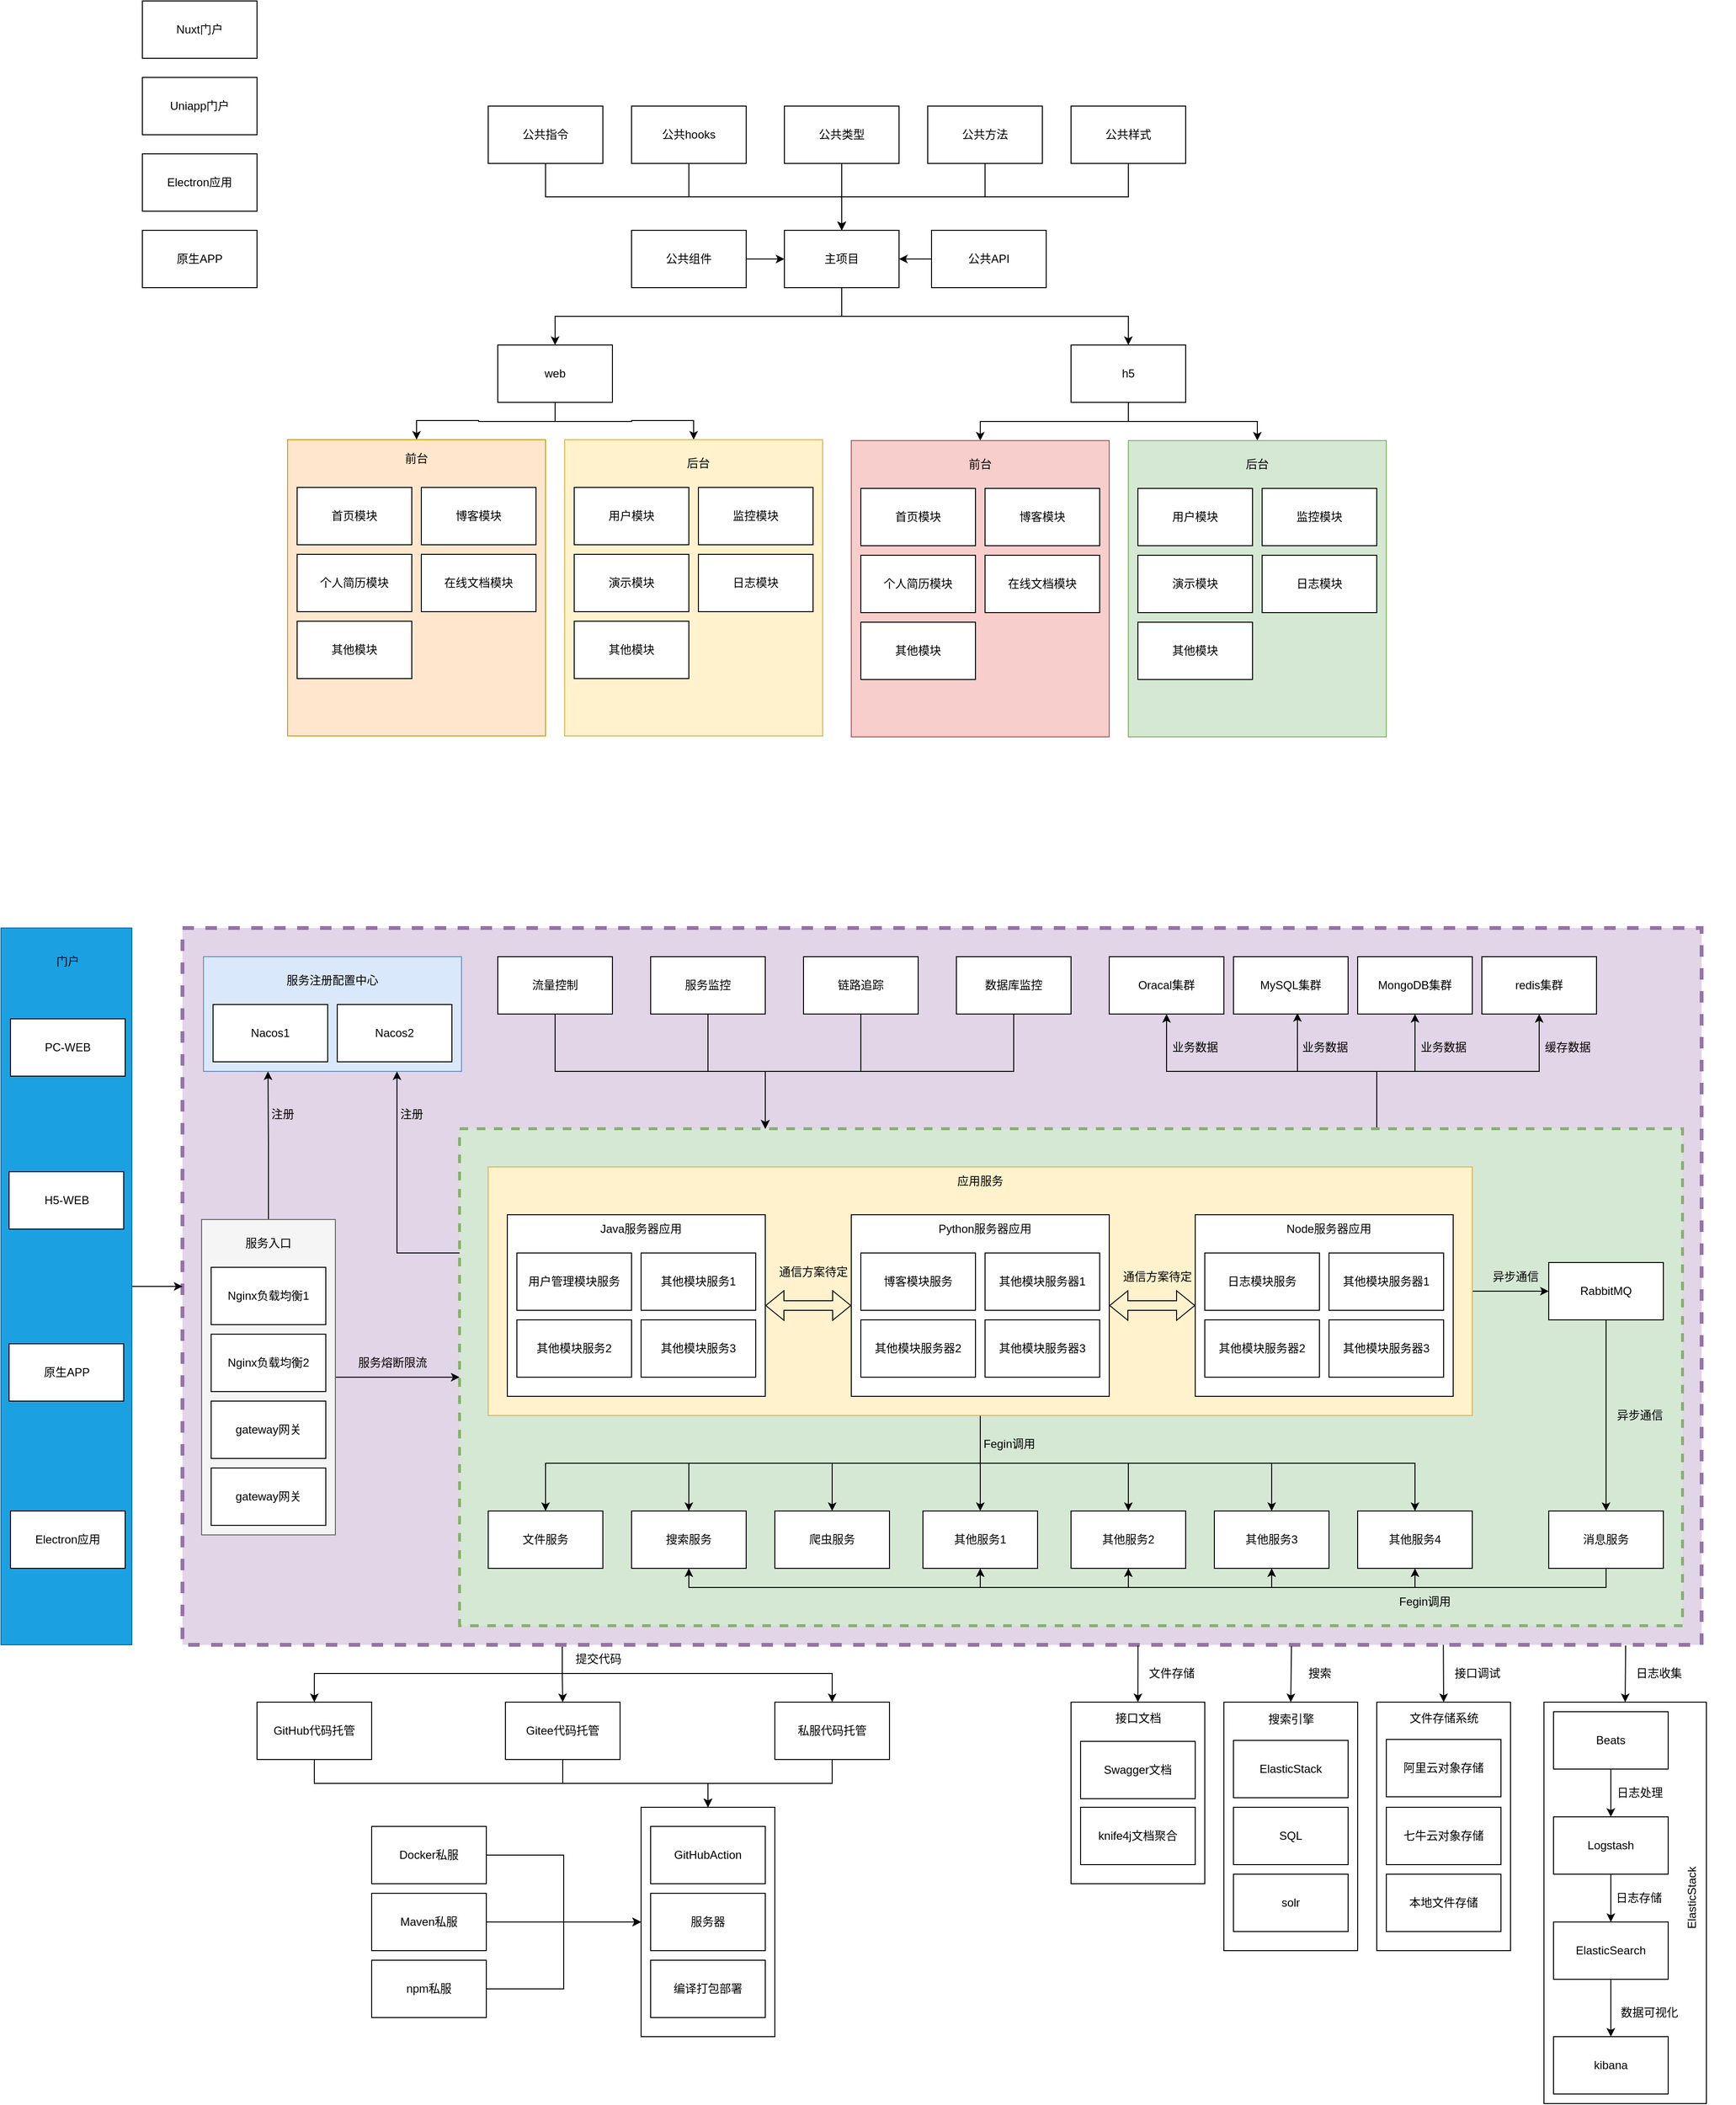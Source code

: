 <mxfile version="20.5.3" type="github">
  <diagram id="kWM6Devj3ZmCq5ZHhV0W" name="第 1 页">
    <mxGraphModel dx="1673" dy="896" grid="1" gridSize="10" guides="1" tooltips="1" connect="1" arrows="1" fold="1" page="1" pageScale="1" pageWidth="1169" pageHeight="827" math="0" shadow="0">
      <root>
        <mxCell id="0" />
        <mxCell id="1" parent="0" />
        <mxCell id="HBnFO21-F81Gqix5t91M-265" style="edgeStyle=orthogonalEdgeStyle;rounded=0;orthogonalLoop=1;jettySize=auto;html=1;exitX=0.25;exitY=1;exitDx=0;exitDy=0;entryX=0.5;entryY=0;entryDx=0;entryDy=0;" edge="1" parent="1" source="HBnFO21-F81Gqix5t91M-166" target="HBnFO21-F81Gqix5t91M-261">
          <mxGeometry relative="1" as="geometry" />
        </mxCell>
        <mxCell id="HBnFO21-F81Gqix5t91M-266" style="edgeStyle=orthogonalEdgeStyle;rounded=0;orthogonalLoop=1;jettySize=auto;html=1;exitX=0.25;exitY=1;exitDx=0;exitDy=0;entryX=0.5;entryY=0;entryDx=0;entryDy=0;" edge="1" parent="1" source="HBnFO21-F81Gqix5t91M-166" target="HBnFO21-F81Gqix5t91M-262">
          <mxGeometry relative="1" as="geometry" />
        </mxCell>
        <mxCell id="HBnFO21-F81Gqix5t91M-267" style="edgeStyle=orthogonalEdgeStyle;rounded=0;orthogonalLoop=1;jettySize=auto;html=1;exitX=0.25;exitY=1;exitDx=0;exitDy=0;" edge="1" parent="1" source="HBnFO21-F81Gqix5t91M-166" target="HBnFO21-F81Gqix5t91M-263">
          <mxGeometry relative="1" as="geometry" />
        </mxCell>
        <mxCell id="HBnFO21-F81Gqix5t91M-166" value="" style="rounded=0;whiteSpace=wrap;html=1;strokeWidth=4;fillColor=#e1d5e7;dashed=1;strokeColor=#9673a6;" vertex="1" parent="1">
          <mxGeometry x="440" y="1010" width="1590" height="750" as="geometry" />
        </mxCell>
        <mxCell id="HBnFO21-F81Gqix5t91M-153" style="edgeStyle=orthogonalEdgeStyle;rounded=0;orthogonalLoop=1;jettySize=auto;html=1;exitX=0;exitY=0.25;exitDx=0;exitDy=0;entryX=0.75;entryY=1;entryDx=0;entryDy=0;" edge="1" parent="1" source="HBnFO21-F81Gqix5t91M-130" target="HBnFO21-F81Gqix5t91M-139">
          <mxGeometry relative="1" as="geometry" />
        </mxCell>
        <mxCell id="HBnFO21-F81Gqix5t91M-189" style="edgeStyle=orthogonalEdgeStyle;rounded=0;orthogonalLoop=1;jettySize=auto;html=1;exitX=0.75;exitY=0;exitDx=0;exitDy=0;entryX=0.5;entryY=1;entryDx=0;entryDy=0;" edge="1" parent="1" source="HBnFO21-F81Gqix5t91M-130" target="HBnFO21-F81Gqix5t91M-178">
          <mxGeometry relative="1" as="geometry" />
        </mxCell>
        <mxCell id="HBnFO21-F81Gqix5t91M-190" style="edgeStyle=orthogonalEdgeStyle;rounded=0;orthogonalLoop=1;jettySize=auto;html=1;exitX=0.75;exitY=0;exitDx=0;exitDy=0;entryX=0.558;entryY=0.983;entryDx=0;entryDy=0;entryPerimeter=0;" edge="1" parent="1" source="HBnFO21-F81Gqix5t91M-130" target="HBnFO21-F81Gqix5t91M-177">
          <mxGeometry relative="1" as="geometry" />
        </mxCell>
        <mxCell id="HBnFO21-F81Gqix5t91M-191" style="edgeStyle=orthogonalEdgeStyle;rounded=0;orthogonalLoop=1;jettySize=auto;html=1;exitX=0.75;exitY=0;exitDx=0;exitDy=0;entryX=0.5;entryY=1;entryDx=0;entryDy=0;" edge="1" parent="1" source="HBnFO21-F81Gqix5t91M-130" target="HBnFO21-F81Gqix5t91M-179">
          <mxGeometry relative="1" as="geometry" />
        </mxCell>
        <mxCell id="HBnFO21-F81Gqix5t91M-192" style="edgeStyle=orthogonalEdgeStyle;rounded=0;orthogonalLoop=1;jettySize=auto;html=1;exitX=0.75;exitY=0;exitDx=0;exitDy=0;entryX=0.5;entryY=1;entryDx=0;entryDy=0;" edge="1" parent="1" source="HBnFO21-F81Gqix5t91M-130" target="HBnFO21-F81Gqix5t91M-180">
          <mxGeometry relative="1" as="geometry" />
        </mxCell>
        <mxCell id="HBnFO21-F81Gqix5t91M-130" value="" style="rounded=0;whiteSpace=wrap;html=1;fillColor=#d5e8d4;dashed=1;strokeWidth=3;strokeColor=#82b366;" vertex="1" parent="1">
          <mxGeometry x="730" y="1220" width="1280" height="520" as="geometry" />
        </mxCell>
        <mxCell id="HBnFO21-F81Gqix5t91M-46" style="edgeStyle=orthogonalEdgeStyle;rounded=0;orthogonalLoop=1;jettySize=auto;html=1;exitX=0.5;exitY=1;exitDx=0;exitDy=0;" edge="1" parent="1" source="HBnFO21-F81Gqix5t91M-1" target="HBnFO21-F81Gqix5t91M-7">
          <mxGeometry relative="1" as="geometry" />
        </mxCell>
        <mxCell id="HBnFO21-F81Gqix5t91M-47" style="edgeStyle=orthogonalEdgeStyle;rounded=0;orthogonalLoop=1;jettySize=auto;html=1;exitX=0.5;exitY=1;exitDx=0;exitDy=0;" edge="1" parent="1" source="HBnFO21-F81Gqix5t91M-1" target="HBnFO21-F81Gqix5t91M-8">
          <mxGeometry relative="1" as="geometry" />
        </mxCell>
        <mxCell id="HBnFO21-F81Gqix5t91M-1" value="主项目" style="rounded=0;whiteSpace=wrap;html=1;" vertex="1" parent="1">
          <mxGeometry x="1070" y="280" width="120" height="60" as="geometry" />
        </mxCell>
        <mxCell id="HBnFO21-F81Gqix5t91M-44" style="edgeStyle=orthogonalEdgeStyle;rounded=0;orthogonalLoop=1;jettySize=auto;html=1;exitX=0.5;exitY=1;exitDx=0;exitDy=0;entryX=0.5;entryY=0;entryDx=0;entryDy=0;" edge="1" parent="1" source="HBnFO21-F81Gqix5t91M-2" target="HBnFO21-F81Gqix5t91M-1">
          <mxGeometry relative="1" as="geometry" />
        </mxCell>
        <mxCell id="HBnFO21-F81Gqix5t91M-2" value="公共样式" style="rounded=0;whiteSpace=wrap;html=1;" vertex="1" parent="1">
          <mxGeometry x="1370" y="150" width="120" height="60" as="geometry" />
        </mxCell>
        <mxCell id="HBnFO21-F81Gqix5t91M-43" style="edgeStyle=orthogonalEdgeStyle;rounded=0;orthogonalLoop=1;jettySize=auto;html=1;exitX=0.5;exitY=1;exitDx=0;exitDy=0;" edge="1" parent="1" source="HBnFO21-F81Gqix5t91M-3" target="HBnFO21-F81Gqix5t91M-1">
          <mxGeometry relative="1" as="geometry" />
        </mxCell>
        <mxCell id="HBnFO21-F81Gqix5t91M-3" value="公共方法" style="rounded=0;whiteSpace=wrap;html=1;" vertex="1" parent="1">
          <mxGeometry x="1220" y="150" width="120" height="60" as="geometry" />
        </mxCell>
        <mxCell id="HBnFO21-F81Gqix5t91M-42" style="edgeStyle=orthogonalEdgeStyle;rounded=0;orthogonalLoop=1;jettySize=auto;html=1;exitX=0.5;exitY=1;exitDx=0;exitDy=0;" edge="1" parent="1" source="HBnFO21-F81Gqix5t91M-4" target="HBnFO21-F81Gqix5t91M-1">
          <mxGeometry relative="1" as="geometry" />
        </mxCell>
        <mxCell id="HBnFO21-F81Gqix5t91M-4" value="公共hooks" style="rounded=0;whiteSpace=wrap;html=1;" vertex="1" parent="1">
          <mxGeometry x="910" y="150" width="120" height="60" as="geometry" />
        </mxCell>
        <mxCell id="HBnFO21-F81Gqix5t91M-41" style="edgeStyle=orthogonalEdgeStyle;rounded=0;orthogonalLoop=1;jettySize=auto;html=1;exitX=0.5;exitY=1;exitDx=0;exitDy=0;" edge="1" parent="1" source="HBnFO21-F81Gqix5t91M-5" target="HBnFO21-F81Gqix5t91M-1">
          <mxGeometry relative="1" as="geometry" />
        </mxCell>
        <mxCell id="HBnFO21-F81Gqix5t91M-5" value="公共指令" style="rounded=0;whiteSpace=wrap;html=1;" vertex="1" parent="1">
          <mxGeometry x="760" y="150" width="120" height="60" as="geometry" />
        </mxCell>
        <mxCell id="HBnFO21-F81Gqix5t91M-45" style="edgeStyle=orthogonalEdgeStyle;rounded=0;orthogonalLoop=1;jettySize=auto;html=1;exitX=1;exitY=0.5;exitDx=0;exitDy=0;entryX=0;entryY=0.5;entryDx=0;entryDy=0;" edge="1" parent="1" source="HBnFO21-F81Gqix5t91M-6" target="HBnFO21-F81Gqix5t91M-1">
          <mxGeometry relative="1" as="geometry" />
        </mxCell>
        <mxCell id="HBnFO21-F81Gqix5t91M-6" value="公共组件" style="rounded=0;whiteSpace=wrap;html=1;" vertex="1" parent="1">
          <mxGeometry x="910" y="280" width="120" height="60" as="geometry" />
        </mxCell>
        <mxCell id="HBnFO21-F81Gqix5t91M-50" style="edgeStyle=orthogonalEdgeStyle;rounded=0;orthogonalLoop=1;jettySize=auto;html=1;exitX=0.5;exitY=1;exitDx=0;exitDy=0;entryX=0.5;entryY=0;entryDx=0;entryDy=0;" edge="1" parent="1" source="HBnFO21-F81Gqix5t91M-7" target="HBnFO21-F81Gqix5t91M-17">
          <mxGeometry relative="1" as="geometry" />
        </mxCell>
        <mxCell id="HBnFO21-F81Gqix5t91M-51" style="edgeStyle=orthogonalEdgeStyle;rounded=0;orthogonalLoop=1;jettySize=auto;html=1;exitX=0.5;exitY=1;exitDx=0;exitDy=0;entryX=0.5;entryY=0;entryDx=0;entryDy=0;" edge="1" parent="1" source="HBnFO21-F81Gqix5t91M-7" target="HBnFO21-F81Gqix5t91M-18">
          <mxGeometry relative="1" as="geometry" />
        </mxCell>
        <mxCell id="HBnFO21-F81Gqix5t91M-7" value="web" style="rounded=0;whiteSpace=wrap;html=1;" vertex="1" parent="1">
          <mxGeometry x="770" y="400" width="120" height="60" as="geometry" />
        </mxCell>
        <mxCell id="HBnFO21-F81Gqix5t91M-52" style="edgeStyle=orthogonalEdgeStyle;rounded=0;orthogonalLoop=1;jettySize=auto;html=1;exitX=0.5;exitY=1;exitDx=0;exitDy=0;entryX=0.5;entryY=0;entryDx=0;entryDy=0;" edge="1" parent="1" source="HBnFO21-F81Gqix5t91M-8" target="HBnFO21-F81Gqix5t91M-24">
          <mxGeometry relative="1" as="geometry" />
        </mxCell>
        <mxCell id="HBnFO21-F81Gqix5t91M-300" style="edgeStyle=orthogonalEdgeStyle;rounded=0;orthogonalLoop=1;jettySize=auto;html=1;exitX=0.5;exitY=1;exitDx=0;exitDy=0;entryX=0.5;entryY=0;entryDx=0;entryDy=0;" edge="1" parent="1" source="HBnFO21-F81Gqix5t91M-8" target="HBnFO21-F81Gqix5t91M-298">
          <mxGeometry relative="1" as="geometry" />
        </mxCell>
        <mxCell id="HBnFO21-F81Gqix5t91M-8" value="h5" style="rounded=0;whiteSpace=wrap;html=1;" vertex="1" parent="1">
          <mxGeometry x="1370" y="400" width="120" height="60" as="geometry" />
        </mxCell>
        <mxCell id="HBnFO21-F81Gqix5t91M-49" style="edgeStyle=orthogonalEdgeStyle;rounded=0;orthogonalLoop=1;jettySize=auto;html=1;exitX=0;exitY=0.5;exitDx=0;exitDy=0;entryX=1;entryY=0.5;entryDx=0;entryDy=0;" edge="1" parent="1" source="HBnFO21-F81Gqix5t91M-48" target="HBnFO21-F81Gqix5t91M-1">
          <mxGeometry relative="1" as="geometry" />
        </mxCell>
        <mxCell id="HBnFO21-F81Gqix5t91M-48" value="公共API" style="rounded=0;whiteSpace=wrap;html=1;" vertex="1" parent="1">
          <mxGeometry x="1224" y="280" width="120" height="60" as="geometry" />
        </mxCell>
        <mxCell id="HBnFO21-F81Gqix5t91M-54" value="Nuxt门户" style="rounded=0;whiteSpace=wrap;html=1;" vertex="1" parent="1">
          <mxGeometry x="398" y="40" width="120" height="60" as="geometry" />
        </mxCell>
        <mxCell id="HBnFO21-F81Gqix5t91M-55" value="Uniapp门户" style="rounded=0;whiteSpace=wrap;html=1;" vertex="1" parent="1">
          <mxGeometry x="398" y="120" width="120" height="60" as="geometry" />
        </mxCell>
        <mxCell id="HBnFO21-F81Gqix5t91M-56" value="原生APP" style="rounded=0;whiteSpace=wrap;html=1;" vertex="1" parent="1">
          <mxGeometry x="398" y="280" width="120" height="60" as="geometry" />
        </mxCell>
        <mxCell id="HBnFO21-F81Gqix5t91M-57" value="Electron应用" style="rounded=0;whiteSpace=wrap;html=1;" vertex="1" parent="1">
          <mxGeometry x="398" y="200" width="120" height="60" as="geometry" />
        </mxCell>
        <mxCell id="HBnFO21-F81Gqix5t91M-110" style="edgeStyle=orthogonalEdgeStyle;rounded=0;orthogonalLoop=1;jettySize=auto;html=1;exitX=0.5;exitY=1;exitDx=0;exitDy=0;entryX=0.5;entryY=0;entryDx=0;entryDy=0;" edge="1" parent="1" source="HBnFO21-F81Gqix5t91M-78" target="HBnFO21-F81Gqix5t91M-88">
          <mxGeometry relative="1" as="geometry" />
        </mxCell>
        <mxCell id="HBnFO21-F81Gqix5t91M-111" style="edgeStyle=orthogonalEdgeStyle;rounded=0;orthogonalLoop=1;jettySize=auto;html=1;exitX=0.5;exitY=1;exitDx=0;exitDy=0;entryX=0.5;entryY=0;entryDx=0;entryDy=0;" edge="1" parent="1" source="HBnFO21-F81Gqix5t91M-78" target="HBnFO21-F81Gqix5t91M-87">
          <mxGeometry relative="1" as="geometry" />
        </mxCell>
        <mxCell id="HBnFO21-F81Gqix5t91M-112" style="edgeStyle=orthogonalEdgeStyle;rounded=0;orthogonalLoop=1;jettySize=auto;html=1;exitX=0.5;exitY=1;exitDx=0;exitDy=0;" edge="1" parent="1" source="HBnFO21-F81Gqix5t91M-78" target="HBnFO21-F81Gqix5t91M-86">
          <mxGeometry relative="1" as="geometry" />
        </mxCell>
        <mxCell id="HBnFO21-F81Gqix5t91M-113" style="edgeStyle=orthogonalEdgeStyle;rounded=0;orthogonalLoop=1;jettySize=auto;html=1;exitX=0.5;exitY=1;exitDx=0;exitDy=0;" edge="1" parent="1" source="HBnFO21-F81Gqix5t91M-78" target="HBnFO21-F81Gqix5t91M-90">
          <mxGeometry relative="1" as="geometry" />
        </mxCell>
        <mxCell id="HBnFO21-F81Gqix5t91M-120" style="edgeStyle=orthogonalEdgeStyle;rounded=0;orthogonalLoop=1;jettySize=auto;html=1;exitX=1;exitY=0.5;exitDx=0;exitDy=0;entryX=0;entryY=0.5;entryDx=0;entryDy=0;" edge="1" parent="1" source="HBnFO21-F81Gqix5t91M-78" target="HBnFO21-F81Gqix5t91M-119">
          <mxGeometry relative="1" as="geometry" />
        </mxCell>
        <mxCell id="HBnFO21-F81Gqix5t91M-197" style="edgeStyle=orthogonalEdgeStyle;rounded=0;orthogonalLoop=1;jettySize=auto;html=1;exitX=0.5;exitY=1;exitDx=0;exitDy=0;" edge="1" parent="1" source="HBnFO21-F81Gqix5t91M-78" target="HBnFO21-F81Gqix5t91M-194">
          <mxGeometry relative="1" as="geometry" />
        </mxCell>
        <mxCell id="HBnFO21-F81Gqix5t91M-198" style="edgeStyle=orthogonalEdgeStyle;rounded=0;orthogonalLoop=1;jettySize=auto;html=1;exitX=0.5;exitY=1;exitDx=0;exitDy=0;entryX=0.5;entryY=0;entryDx=0;entryDy=0;" edge="1" parent="1" source="HBnFO21-F81Gqix5t91M-78" target="HBnFO21-F81Gqix5t91M-195">
          <mxGeometry relative="1" as="geometry" />
        </mxCell>
        <mxCell id="HBnFO21-F81Gqix5t91M-199" style="edgeStyle=orthogonalEdgeStyle;rounded=0;orthogonalLoop=1;jettySize=auto;html=1;exitX=0.5;exitY=1;exitDx=0;exitDy=0;entryX=0.5;entryY=0;entryDx=0;entryDy=0;" edge="1" parent="1" source="HBnFO21-F81Gqix5t91M-78" target="HBnFO21-F81Gqix5t91M-196">
          <mxGeometry relative="1" as="geometry" />
        </mxCell>
        <mxCell id="HBnFO21-F81Gqix5t91M-78" value="" style="rounded=0;whiteSpace=wrap;html=1;fillColor=#fff2cc;strokeColor=#d6b656;" vertex="1" parent="1">
          <mxGeometry x="760" y="1260" width="1030" height="260" as="geometry" />
        </mxCell>
        <mxCell id="HBnFO21-F81Gqix5t91M-86" value="文件服务" style="rounded=0;whiteSpace=wrap;html=1;" vertex="1" parent="1">
          <mxGeometry x="760" y="1620" width="120" height="60" as="geometry" />
        </mxCell>
        <mxCell id="HBnFO21-F81Gqix5t91M-87" value="搜索服务" style="rounded=0;whiteSpace=wrap;html=1;" vertex="1" parent="1">
          <mxGeometry x="910" y="1620" width="120" height="60" as="geometry" />
        </mxCell>
        <mxCell id="HBnFO21-F81Gqix5t91M-88" value="爬虫服务" style="rounded=0;whiteSpace=wrap;html=1;" vertex="1" parent="1">
          <mxGeometry x="1060" y="1620" width="120" height="60" as="geometry" />
        </mxCell>
        <mxCell id="HBnFO21-F81Gqix5t91M-124" style="edgeStyle=orthogonalEdgeStyle;rounded=0;orthogonalLoop=1;jettySize=auto;html=1;exitX=0.5;exitY=1;exitDx=0;exitDy=0;entryX=0.5;entryY=1;entryDx=0;entryDy=0;" edge="1" parent="1" source="HBnFO21-F81Gqix5t91M-89" target="HBnFO21-F81Gqix5t91M-87">
          <mxGeometry relative="1" as="geometry" />
        </mxCell>
        <mxCell id="HBnFO21-F81Gqix5t91M-125" style="edgeStyle=orthogonalEdgeStyle;rounded=0;orthogonalLoop=1;jettySize=auto;html=1;exitX=0.5;exitY=1;exitDx=0;exitDy=0;entryX=0.5;entryY=1;entryDx=0;entryDy=0;" edge="1" parent="1" source="HBnFO21-F81Gqix5t91M-89" target="HBnFO21-F81Gqix5t91M-90">
          <mxGeometry relative="1" as="geometry" />
        </mxCell>
        <mxCell id="HBnFO21-F81Gqix5t91M-200" style="edgeStyle=orthogonalEdgeStyle;rounded=0;orthogonalLoop=1;jettySize=auto;html=1;exitX=0.5;exitY=1;exitDx=0;exitDy=0;entryX=0.5;entryY=1;entryDx=0;entryDy=0;" edge="1" parent="1" source="HBnFO21-F81Gqix5t91M-89" target="HBnFO21-F81Gqix5t91M-194">
          <mxGeometry relative="1" as="geometry" />
        </mxCell>
        <mxCell id="HBnFO21-F81Gqix5t91M-201" style="edgeStyle=orthogonalEdgeStyle;rounded=0;orthogonalLoop=1;jettySize=auto;html=1;exitX=0.5;exitY=1;exitDx=0;exitDy=0;entryX=0.5;entryY=1;entryDx=0;entryDy=0;" edge="1" parent="1" source="HBnFO21-F81Gqix5t91M-89" target="HBnFO21-F81Gqix5t91M-195">
          <mxGeometry relative="1" as="geometry" />
        </mxCell>
        <mxCell id="HBnFO21-F81Gqix5t91M-202" style="edgeStyle=orthogonalEdgeStyle;rounded=0;orthogonalLoop=1;jettySize=auto;html=1;exitX=0.5;exitY=1;exitDx=0;exitDy=0;entryX=0.5;entryY=1;entryDx=0;entryDy=0;" edge="1" parent="1" source="HBnFO21-F81Gqix5t91M-89" target="HBnFO21-F81Gqix5t91M-196">
          <mxGeometry relative="1" as="geometry" />
        </mxCell>
        <mxCell id="HBnFO21-F81Gqix5t91M-89" value="消息服务" style="rounded=0;whiteSpace=wrap;html=1;" vertex="1" parent="1">
          <mxGeometry x="1870" y="1620" width="120" height="60" as="geometry" />
        </mxCell>
        <mxCell id="HBnFO21-F81Gqix5t91M-90" value="其他服务1" style="rounded=0;whiteSpace=wrap;html=1;" vertex="1" parent="1">
          <mxGeometry x="1215" y="1620" width="120" height="60" as="geometry" />
        </mxCell>
        <mxCell id="HBnFO21-F81Gqix5t91M-91" value="应用服务" style="text;html=1;strokeColor=none;fillColor=none;align=center;verticalAlign=middle;whiteSpace=wrap;rounded=0;" vertex="1" parent="1">
          <mxGeometry x="1245" y="1260" width="60" height="30" as="geometry" />
        </mxCell>
        <mxCell id="HBnFO21-F81Gqix5t91M-93" value="" style="group" vertex="1" connectable="0" parent="1">
          <mxGeometry x="780" y="1310" width="270" height="190" as="geometry" />
        </mxCell>
        <mxCell id="HBnFO21-F81Gqix5t91M-84" value="" style="rounded=0;whiteSpace=wrap;html=1;" vertex="1" parent="HBnFO21-F81Gqix5t91M-93">
          <mxGeometry width="270" height="190" as="geometry" />
        </mxCell>
        <mxCell id="HBnFO21-F81Gqix5t91M-79" value="用户管理模块服务" style="rounded=0;whiteSpace=wrap;html=1;" vertex="1" parent="HBnFO21-F81Gqix5t91M-93">
          <mxGeometry x="10" y="40" width="120" height="60" as="geometry" />
        </mxCell>
        <mxCell id="HBnFO21-F81Gqix5t91M-80" value="其他模块服务1" style="rounded=0;whiteSpace=wrap;html=1;" vertex="1" parent="HBnFO21-F81Gqix5t91M-93">
          <mxGeometry x="140" y="40" width="120" height="60" as="geometry" />
        </mxCell>
        <mxCell id="HBnFO21-F81Gqix5t91M-81" value="其他模块服务2" style="rounded=0;whiteSpace=wrap;html=1;" vertex="1" parent="HBnFO21-F81Gqix5t91M-93">
          <mxGeometry x="10" y="110" width="120" height="60" as="geometry" />
        </mxCell>
        <mxCell id="HBnFO21-F81Gqix5t91M-82" value="其他模块服务3" style="rounded=0;whiteSpace=wrap;html=1;" vertex="1" parent="HBnFO21-F81Gqix5t91M-93">
          <mxGeometry x="140" y="110" width="120" height="60" as="geometry" />
        </mxCell>
        <mxCell id="HBnFO21-F81Gqix5t91M-83" value="Java服务器应用" style="text;html=1;strokeColor=none;fillColor=none;align=center;verticalAlign=middle;whiteSpace=wrap;rounded=0;" vertex="1" parent="HBnFO21-F81Gqix5t91M-93">
          <mxGeometry x="90" width="100" height="30" as="geometry" />
        </mxCell>
        <mxCell id="HBnFO21-F81Gqix5t91M-94" value="" style="group" vertex="1" connectable="0" parent="1">
          <mxGeometry x="1140" y="1310" width="270" height="190" as="geometry" />
        </mxCell>
        <mxCell id="HBnFO21-F81Gqix5t91M-95" value="" style="rounded=0;whiteSpace=wrap;html=1;" vertex="1" parent="HBnFO21-F81Gqix5t91M-94">
          <mxGeometry width="270" height="190" as="geometry" />
        </mxCell>
        <mxCell id="HBnFO21-F81Gqix5t91M-96" value="博客模块服务" style="rounded=0;whiteSpace=wrap;html=1;" vertex="1" parent="HBnFO21-F81Gqix5t91M-94">
          <mxGeometry x="10" y="40" width="120" height="60" as="geometry" />
        </mxCell>
        <mxCell id="HBnFO21-F81Gqix5t91M-97" value="其他模块服务器1" style="rounded=0;whiteSpace=wrap;html=1;" vertex="1" parent="HBnFO21-F81Gqix5t91M-94">
          <mxGeometry x="140" y="40" width="120" height="60" as="geometry" />
        </mxCell>
        <mxCell id="HBnFO21-F81Gqix5t91M-98" value="其他模块服务器2" style="rounded=0;whiteSpace=wrap;html=1;" vertex="1" parent="HBnFO21-F81Gqix5t91M-94">
          <mxGeometry x="10" y="110" width="120" height="60" as="geometry" />
        </mxCell>
        <mxCell id="HBnFO21-F81Gqix5t91M-99" value="其他模块服务器3" style="rounded=0;whiteSpace=wrap;html=1;" vertex="1" parent="HBnFO21-F81Gqix5t91M-94">
          <mxGeometry x="140" y="110" width="120" height="60" as="geometry" />
        </mxCell>
        <mxCell id="HBnFO21-F81Gqix5t91M-100" value="Python服务器应用" style="text;html=1;strokeColor=none;fillColor=none;align=center;verticalAlign=middle;whiteSpace=wrap;rounded=0;" vertex="1" parent="HBnFO21-F81Gqix5t91M-94">
          <mxGeometry x="90" width="100" height="30" as="geometry" />
        </mxCell>
        <mxCell id="HBnFO21-F81Gqix5t91M-101" value="" style="group" vertex="1" connectable="0" parent="1">
          <mxGeometry x="1500" y="1310" width="270" height="190" as="geometry" />
        </mxCell>
        <mxCell id="HBnFO21-F81Gqix5t91M-102" value="" style="rounded=0;whiteSpace=wrap;html=1;" vertex="1" parent="HBnFO21-F81Gqix5t91M-101">
          <mxGeometry width="270" height="190" as="geometry" />
        </mxCell>
        <mxCell id="HBnFO21-F81Gqix5t91M-103" value="日志模块服务" style="rounded=0;whiteSpace=wrap;html=1;" vertex="1" parent="HBnFO21-F81Gqix5t91M-101">
          <mxGeometry x="10" y="40" width="120" height="60" as="geometry" />
        </mxCell>
        <mxCell id="HBnFO21-F81Gqix5t91M-104" value="其他模块服务器1" style="rounded=0;whiteSpace=wrap;html=1;" vertex="1" parent="HBnFO21-F81Gqix5t91M-101">
          <mxGeometry x="140" y="40" width="120" height="60" as="geometry" />
        </mxCell>
        <mxCell id="HBnFO21-F81Gqix5t91M-105" value="其他模块服务器2" style="rounded=0;whiteSpace=wrap;html=1;" vertex="1" parent="HBnFO21-F81Gqix5t91M-101">
          <mxGeometry x="10" y="110" width="120" height="60" as="geometry" />
        </mxCell>
        <mxCell id="HBnFO21-F81Gqix5t91M-106" value="其他模块服务器3" style="rounded=0;whiteSpace=wrap;html=1;" vertex="1" parent="HBnFO21-F81Gqix5t91M-101">
          <mxGeometry x="140" y="110" width="120" height="60" as="geometry" />
        </mxCell>
        <mxCell id="HBnFO21-F81Gqix5t91M-107" value="Node服务器应用" style="text;html=1;strokeColor=none;fillColor=none;align=center;verticalAlign=middle;whiteSpace=wrap;rounded=0;" vertex="1" parent="HBnFO21-F81Gqix5t91M-101">
          <mxGeometry x="90" width="100" height="30" as="geometry" />
        </mxCell>
        <mxCell id="HBnFO21-F81Gqix5t91M-116" value="Fegin调用" style="text;html=1;align=center;verticalAlign=middle;resizable=0;points=[];autosize=1;strokeColor=none;fillColor=none;" vertex="1" parent="1">
          <mxGeometry x="1265" y="1535" width="80" height="30" as="geometry" />
        </mxCell>
        <mxCell id="HBnFO21-F81Gqix5t91M-122" style="edgeStyle=orthogonalEdgeStyle;rounded=0;orthogonalLoop=1;jettySize=auto;html=1;exitX=0.5;exitY=1;exitDx=0;exitDy=0;entryX=0.5;entryY=0;entryDx=0;entryDy=0;" edge="1" parent="1" source="HBnFO21-F81Gqix5t91M-119" target="HBnFO21-F81Gqix5t91M-89">
          <mxGeometry relative="1" as="geometry" />
        </mxCell>
        <mxCell id="HBnFO21-F81Gqix5t91M-119" value="RabbitMQ" style="rounded=0;whiteSpace=wrap;html=1;" vertex="1" parent="1">
          <mxGeometry x="1870" y="1360" width="120" height="60" as="geometry" />
        </mxCell>
        <mxCell id="HBnFO21-F81Gqix5t91M-121" value="异步通信" style="text;html=1;align=center;verticalAlign=middle;resizable=0;points=[];autosize=1;strokeColor=none;fillColor=none;" vertex="1" parent="1">
          <mxGeometry x="1800" y="1360" width="70" height="30" as="geometry" />
        </mxCell>
        <mxCell id="HBnFO21-F81Gqix5t91M-123" value="异步通信" style="text;html=1;align=center;verticalAlign=middle;resizable=0;points=[];autosize=1;strokeColor=none;fillColor=none;" vertex="1" parent="1">
          <mxGeometry x="1930" y="1505" width="70" height="30" as="geometry" />
        </mxCell>
        <mxCell id="HBnFO21-F81Gqix5t91M-126" value="Fegin调用" style="text;html=1;align=center;verticalAlign=middle;resizable=0;points=[];autosize=1;strokeColor=none;fillColor=none;" vertex="1" parent="1">
          <mxGeometry x="1700" y="1700" width="80" height="30" as="geometry" />
        </mxCell>
        <mxCell id="HBnFO21-F81Gqix5t91M-219" style="edgeStyle=orthogonalEdgeStyle;rounded=0;orthogonalLoop=1;jettySize=auto;html=1;exitX=1;exitY=0.5;exitDx=0;exitDy=0;entryX=0;entryY=0.5;entryDx=0;entryDy=0;" edge="1" parent="1" source="HBnFO21-F81Gqix5t91M-67" target="HBnFO21-F81Gqix5t91M-166">
          <mxGeometry relative="1" as="geometry" />
        </mxCell>
        <mxCell id="HBnFO21-F81Gqix5t91M-67" value="" style="rounded=0;whiteSpace=wrap;html=1;container=0;fillColor=#1ba1e2;fontColor=#ffffff;strokeColor=#006EAF;" vertex="1" parent="1">
          <mxGeometry x="250" y="1010" width="137" height="750" as="geometry" />
        </mxCell>
        <mxCell id="HBnFO21-F81Gqix5t91M-63" value="PC-WEB" style="rounded=0;whiteSpace=wrap;html=1;container=0;" vertex="1" parent="1">
          <mxGeometry x="260" y="1105" width="120" height="60" as="geometry" />
        </mxCell>
        <mxCell id="HBnFO21-F81Gqix5t91M-64" value="H5-WEB" style="rounded=0;whiteSpace=wrap;html=1;container=0;" vertex="1" parent="1">
          <mxGeometry x="258.5" y="1265" width="120" height="60" as="geometry" />
        </mxCell>
        <mxCell id="HBnFO21-F81Gqix5t91M-65" value="原生APP" style="rounded=0;whiteSpace=wrap;html=1;container=0;" vertex="1" parent="1">
          <mxGeometry x="258.5" y="1445" width="120" height="60" as="geometry" />
        </mxCell>
        <mxCell id="HBnFO21-F81Gqix5t91M-66" value="Electron应用" style="rounded=0;whiteSpace=wrap;html=1;container=0;" vertex="1" parent="1">
          <mxGeometry x="260" y="1620" width="120" height="60" as="geometry" />
        </mxCell>
        <mxCell id="HBnFO21-F81Gqix5t91M-68" value="门户" style="text;html=1;strokeColor=none;fillColor=none;align=center;verticalAlign=middle;whiteSpace=wrap;rounded=0;container=0;" vertex="1" parent="1">
          <mxGeometry x="290" y="1030" width="60" height="30" as="geometry" />
        </mxCell>
        <mxCell id="HBnFO21-F81Gqix5t91M-149" style="edgeStyle=orthogonalEdgeStyle;rounded=0;orthogonalLoop=1;jettySize=auto;html=1;exitX=1;exitY=0.5;exitDx=0;exitDy=0;entryX=0;entryY=0.5;entryDx=0;entryDy=0;" edge="1" parent="1" source="HBnFO21-F81Gqix5t91M-75" target="HBnFO21-F81Gqix5t91M-130">
          <mxGeometry relative="1" as="geometry" />
        </mxCell>
        <mxCell id="HBnFO21-F81Gqix5t91M-193" style="edgeStyle=orthogonalEdgeStyle;rounded=0;orthogonalLoop=1;jettySize=auto;html=1;exitX=0.5;exitY=0;exitDx=0;exitDy=0;entryX=0.25;entryY=1;entryDx=0;entryDy=0;" edge="1" parent="1" source="HBnFO21-F81Gqix5t91M-75" target="HBnFO21-F81Gqix5t91M-139">
          <mxGeometry relative="1" as="geometry" />
        </mxCell>
        <mxCell id="HBnFO21-F81Gqix5t91M-75" value="" style="rounded=0;whiteSpace=wrap;html=1;container=0;fillColor=#f5f5f5;fontColor=#333333;strokeColor=#666666;" vertex="1" parent="1">
          <mxGeometry x="460" y="1315" width="140" height="330" as="geometry" />
        </mxCell>
        <mxCell id="HBnFO21-F81Gqix5t91M-71" value="Nginx负载均衡1" style="rounded=0;whiteSpace=wrap;html=1;container=0;" vertex="1" parent="1">
          <mxGeometry x="470" y="1365" width="120" height="60" as="geometry" />
        </mxCell>
        <mxCell id="HBnFO21-F81Gqix5t91M-72" value="Nginx负载均衡2" style="rounded=0;whiteSpace=wrap;html=1;container=0;" vertex="1" parent="1">
          <mxGeometry x="470" y="1435" width="120" height="60" as="geometry" />
        </mxCell>
        <mxCell id="HBnFO21-F81Gqix5t91M-73" value="gateway网关" style="rounded=0;whiteSpace=wrap;html=1;container=0;" vertex="1" parent="1">
          <mxGeometry x="470" y="1505" width="120" height="60" as="geometry" />
        </mxCell>
        <mxCell id="HBnFO21-F81Gqix5t91M-74" value="gateway网关" style="rounded=0;whiteSpace=wrap;html=1;container=0;" vertex="1" parent="1">
          <mxGeometry x="470" y="1575" width="120" height="60" as="geometry" />
        </mxCell>
        <mxCell id="HBnFO21-F81Gqix5t91M-76" value="服务入口" style="text;html=1;strokeColor=none;fillColor=none;align=center;verticalAlign=middle;whiteSpace=wrap;rounded=0;container=0;" vertex="1" parent="1">
          <mxGeometry x="500" y="1325" width="60" height="30" as="geometry" />
        </mxCell>
        <mxCell id="HBnFO21-F81Gqix5t91M-134" value="" style="shape=flexArrow;endArrow=classic;startArrow=classic;html=1;rounded=0;entryX=0;entryY=0.5;entryDx=0;entryDy=0;exitX=1;exitY=0.5;exitDx=0;exitDy=0;" edge="1" parent="1" source="HBnFO21-F81Gqix5t91M-84" target="HBnFO21-F81Gqix5t91M-95">
          <mxGeometry width="100" height="100" relative="1" as="geometry">
            <mxPoint x="1130" y="1580" as="sourcePoint" />
            <mxPoint x="1230" y="1480" as="targetPoint" />
          </mxGeometry>
        </mxCell>
        <mxCell id="HBnFO21-F81Gqix5t91M-135" value="" style="shape=flexArrow;endArrow=classic;startArrow=classic;html=1;rounded=0;entryX=1;entryY=0.5;entryDx=0;entryDy=0;exitX=0;exitY=0.5;exitDx=0;exitDy=0;" edge="1" parent="1" source="HBnFO21-F81Gqix5t91M-102" target="HBnFO21-F81Gqix5t91M-95">
          <mxGeometry width="100" height="100" relative="1" as="geometry">
            <mxPoint x="1060" y="1415" as="sourcePoint" />
            <mxPoint x="1150" y="1415" as="targetPoint" />
          </mxGeometry>
        </mxCell>
        <mxCell id="HBnFO21-F81Gqix5t91M-136" value="通信方案待定" style="text;html=1;align=center;verticalAlign=middle;resizable=0;points=[];autosize=1;strokeColor=none;fillColor=none;" vertex="1" parent="1">
          <mxGeometry x="1050" y="1355" width="100" height="30" as="geometry" />
        </mxCell>
        <mxCell id="HBnFO21-F81Gqix5t91M-137" value="通信方案待定" style="text;html=1;align=center;verticalAlign=middle;resizable=0;points=[];autosize=1;strokeColor=none;fillColor=none;" vertex="1" parent="1">
          <mxGeometry x="1410" y="1360" width="100" height="30" as="geometry" />
        </mxCell>
        <mxCell id="HBnFO21-F81Gqix5t91M-143" value="" style="group;fillColor=#dae8fc;strokeColor=#6c8ebf;" vertex="1" connectable="0" parent="1">
          <mxGeometry x="462" y="1040" width="270" height="120" as="geometry" />
        </mxCell>
        <mxCell id="HBnFO21-F81Gqix5t91M-139" value="" style="rounded=0;whiteSpace=wrap;html=1;strokeWidth=1;fillColor=#dae8fc;strokeColor=#6c8ebf;" vertex="1" parent="HBnFO21-F81Gqix5t91M-143">
          <mxGeometry width="270" height="120" as="geometry" />
        </mxCell>
        <mxCell id="HBnFO21-F81Gqix5t91M-140" value="Nacos1" style="rounded=0;whiteSpace=wrap;html=1;strokeWidth=1;fillColor=default;" vertex="1" parent="HBnFO21-F81Gqix5t91M-143">
          <mxGeometry x="10" y="50" width="120" height="60" as="geometry" />
        </mxCell>
        <mxCell id="HBnFO21-F81Gqix5t91M-141" value="Nacos2" style="rounded=0;whiteSpace=wrap;html=1;strokeWidth=1;fillColor=default;" vertex="1" parent="HBnFO21-F81Gqix5t91M-143">
          <mxGeometry x="140" y="50" width="120" height="60" as="geometry" />
        </mxCell>
        <mxCell id="HBnFO21-F81Gqix5t91M-142" value="服务注册配置中心" style="text;html=1;strokeColor=none;fillColor=none;align=center;verticalAlign=middle;whiteSpace=wrap;rounded=0;strokeWidth=1;" vertex="1" parent="HBnFO21-F81Gqix5t91M-143">
          <mxGeometry x="85" y="10" width="100" height="30" as="geometry" />
        </mxCell>
        <mxCell id="HBnFO21-F81Gqix5t91M-144" value="服务熔断限流" style="text;html=1;strokeColor=none;fillColor=none;align=center;verticalAlign=middle;whiteSpace=wrap;rounded=0;strokeWidth=1;horizontal=1;" vertex="1" parent="1">
          <mxGeometry x="620" y="1450" width="80" height="30" as="geometry" />
        </mxCell>
        <mxCell id="HBnFO21-F81Gqix5t91M-154" value="注册" style="text;html=1;strokeColor=none;fillColor=none;align=center;verticalAlign=middle;whiteSpace=wrap;rounded=0;strokeWidth=1;horizontal=1;" vertex="1" parent="1">
          <mxGeometry x="530" y="1190" width="30" height="30" as="geometry" />
        </mxCell>
        <mxCell id="HBnFO21-F81Gqix5t91M-155" value="注册" style="text;html=1;strokeColor=none;fillColor=none;align=center;verticalAlign=middle;whiteSpace=wrap;rounded=0;strokeWidth=1;horizontal=1;" vertex="1" parent="1">
          <mxGeometry x="660" y="1192.5" width="40" height="25" as="geometry" />
        </mxCell>
        <mxCell id="HBnFO21-F81Gqix5t91M-167" style="edgeStyle=orthogonalEdgeStyle;rounded=0;orthogonalLoop=1;jettySize=auto;html=1;exitX=0.5;exitY=1;exitDx=0;exitDy=0;entryX=0.25;entryY=0;entryDx=0;entryDy=0;" edge="1" parent="1" source="HBnFO21-F81Gqix5t91M-156" target="HBnFO21-F81Gqix5t91M-130">
          <mxGeometry relative="1" as="geometry" />
        </mxCell>
        <mxCell id="HBnFO21-F81Gqix5t91M-156" value="流量控制" style="rounded=0;whiteSpace=wrap;html=1;strokeWidth=1;fillColor=default;" vertex="1" parent="1">
          <mxGeometry x="770" y="1040" width="120" height="60" as="geometry" />
        </mxCell>
        <mxCell id="HBnFO21-F81Gqix5t91M-170" style="edgeStyle=orthogonalEdgeStyle;rounded=0;orthogonalLoop=1;jettySize=auto;html=1;exitX=0.5;exitY=1;exitDx=0;exitDy=0;entryX=0.25;entryY=0;entryDx=0;entryDy=0;" edge="1" parent="1" source="HBnFO21-F81Gqix5t91M-157" target="HBnFO21-F81Gqix5t91M-130">
          <mxGeometry relative="1" as="geometry" />
        </mxCell>
        <mxCell id="HBnFO21-F81Gqix5t91M-157" value="服务监控" style="rounded=0;whiteSpace=wrap;html=1;strokeWidth=1;fillColor=default;" vertex="1" parent="1">
          <mxGeometry x="930" y="1040" width="120" height="60" as="geometry" />
        </mxCell>
        <mxCell id="HBnFO21-F81Gqix5t91M-173" style="edgeStyle=orthogonalEdgeStyle;rounded=0;orthogonalLoop=1;jettySize=auto;html=1;exitX=0.5;exitY=1;exitDx=0;exitDy=0;entryX=0.25;entryY=0;entryDx=0;entryDy=0;" edge="1" parent="1" source="HBnFO21-F81Gqix5t91M-158" target="HBnFO21-F81Gqix5t91M-130">
          <mxGeometry relative="1" as="geometry" />
        </mxCell>
        <mxCell id="HBnFO21-F81Gqix5t91M-158" value="链路追踪" style="rounded=0;whiteSpace=wrap;html=1;strokeWidth=1;fillColor=default;" vertex="1" parent="1">
          <mxGeometry x="1090" y="1040" width="120" height="60" as="geometry" />
        </mxCell>
        <mxCell id="HBnFO21-F81Gqix5t91M-176" style="edgeStyle=orthogonalEdgeStyle;rounded=0;orthogonalLoop=1;jettySize=auto;html=1;exitX=0.5;exitY=1;exitDx=0;exitDy=0;entryX=0.25;entryY=0;entryDx=0;entryDy=0;" edge="1" parent="1" source="HBnFO21-F81Gqix5t91M-159" target="HBnFO21-F81Gqix5t91M-130">
          <mxGeometry relative="1" as="geometry" />
        </mxCell>
        <mxCell id="HBnFO21-F81Gqix5t91M-159" value="数据库监控" style="rounded=0;whiteSpace=wrap;html=1;strokeWidth=1;fillColor=default;" vertex="1" parent="1">
          <mxGeometry x="1250" y="1040" width="120" height="60" as="geometry" />
        </mxCell>
        <mxCell id="HBnFO21-F81Gqix5t91M-177" value="MySQL集群" style="rounded=0;whiteSpace=wrap;html=1;strokeWidth=1;fillColor=default;" vertex="1" parent="1">
          <mxGeometry x="1540" y="1040" width="120" height="60" as="geometry" />
        </mxCell>
        <mxCell id="HBnFO21-F81Gqix5t91M-178" value="Oracal集群" style="rounded=0;whiteSpace=wrap;html=1;strokeWidth=1;fillColor=default;" vertex="1" parent="1">
          <mxGeometry x="1410" y="1040" width="120" height="60" as="geometry" />
        </mxCell>
        <mxCell id="HBnFO21-F81Gqix5t91M-179" value="MongoDB集群" style="rounded=0;whiteSpace=wrap;html=1;strokeWidth=1;fillColor=default;" vertex="1" parent="1">
          <mxGeometry x="1670" y="1040" width="120" height="60" as="geometry" />
        </mxCell>
        <mxCell id="HBnFO21-F81Gqix5t91M-180" value="redis集群" style="rounded=0;whiteSpace=wrap;html=1;strokeWidth=1;fillColor=default;" vertex="1" parent="1">
          <mxGeometry x="1800" y="1040" width="120" height="60" as="geometry" />
        </mxCell>
        <mxCell id="HBnFO21-F81Gqix5t91M-185" value="业务数据" style="text;html=1;strokeColor=none;fillColor=none;align=center;verticalAlign=middle;whiteSpace=wrap;rounded=0;dashed=1;strokeWidth=4;" vertex="1" parent="1">
          <mxGeometry x="1470" y="1120" width="60" height="30" as="geometry" />
        </mxCell>
        <mxCell id="HBnFO21-F81Gqix5t91M-186" value="业务数据" style="text;html=1;strokeColor=none;fillColor=none;align=center;verticalAlign=middle;whiteSpace=wrap;rounded=0;dashed=1;strokeWidth=4;" vertex="1" parent="1">
          <mxGeometry x="1606" y="1120" width="60" height="30" as="geometry" />
        </mxCell>
        <mxCell id="HBnFO21-F81Gqix5t91M-187" value="业务数据" style="text;html=1;strokeColor=none;fillColor=none;align=center;verticalAlign=middle;whiteSpace=wrap;rounded=0;dashed=1;strokeWidth=4;" vertex="1" parent="1">
          <mxGeometry x="1730" y="1120" width="60" height="30" as="geometry" />
        </mxCell>
        <mxCell id="HBnFO21-F81Gqix5t91M-188" value="缓存数据" style="text;html=1;strokeColor=none;fillColor=none;align=center;verticalAlign=middle;whiteSpace=wrap;rounded=0;dashed=1;strokeWidth=4;" vertex="1" parent="1">
          <mxGeometry x="1860" y="1120" width="60" height="30" as="geometry" />
        </mxCell>
        <mxCell id="HBnFO21-F81Gqix5t91M-194" value="其他服务2" style="rounded=0;whiteSpace=wrap;html=1;" vertex="1" parent="1">
          <mxGeometry x="1370" y="1620" width="120" height="60" as="geometry" />
        </mxCell>
        <mxCell id="HBnFO21-F81Gqix5t91M-195" value="其他服务3" style="rounded=0;whiteSpace=wrap;html=1;" vertex="1" parent="1">
          <mxGeometry x="1520" y="1620" width="120" height="60" as="geometry" />
        </mxCell>
        <mxCell id="HBnFO21-F81Gqix5t91M-196" value="其他服务4" style="rounded=0;whiteSpace=wrap;html=1;" vertex="1" parent="1">
          <mxGeometry x="1670" y="1620" width="120" height="60" as="geometry" />
        </mxCell>
        <mxCell id="HBnFO21-F81Gqix5t91M-211" value="日志收集" style="text;html=1;align=center;verticalAlign=middle;resizable=0;points=[];autosize=1;strokeColor=none;fillColor=none;" vertex="1" parent="1">
          <mxGeometry x="1950" y="1775" width="70" height="30" as="geometry" />
        </mxCell>
        <mxCell id="HBnFO21-F81Gqix5t91M-221" style="edgeStyle=orthogonalEdgeStyle;rounded=0;orthogonalLoop=1;jettySize=auto;html=1;exitX=0.5;exitY=1;exitDx=0;exitDy=0;entryX=0.5;entryY=0;entryDx=0;entryDy=0;" edge="1" parent="1" source="HBnFO21-F81Gqix5t91M-220" target="HBnFO21-F81Gqix5t91M-1">
          <mxGeometry relative="1" as="geometry" />
        </mxCell>
        <mxCell id="HBnFO21-F81Gqix5t91M-220" value="公共类型" style="rounded=0;whiteSpace=wrap;html=1;" vertex="1" parent="1">
          <mxGeometry x="1070" y="150" width="120" height="60" as="geometry" />
        </mxCell>
        <mxCell id="HBnFO21-F81Gqix5t91M-243" value="" style="group" vertex="1" connectable="0" parent="1">
          <mxGeometry x="1530" y="1820" width="140" height="260" as="geometry" />
        </mxCell>
        <mxCell id="HBnFO21-F81Gqix5t91M-225" value="" style="rounded=0;whiteSpace=wrap;html=1;strokeWidth=1;fillColor=default;" vertex="1" parent="HBnFO21-F81Gqix5t91M-243">
          <mxGeometry width="140" height="260" as="geometry" />
        </mxCell>
        <mxCell id="HBnFO21-F81Gqix5t91M-222" value="ElasticStack" style="rounded=0;whiteSpace=wrap;html=1;strokeWidth=1;fillColor=default;" vertex="1" parent="HBnFO21-F81Gqix5t91M-243">
          <mxGeometry x="10" y="40" width="120" height="60" as="geometry" />
        </mxCell>
        <mxCell id="HBnFO21-F81Gqix5t91M-226" value="SQL" style="rounded=0;whiteSpace=wrap;html=1;strokeWidth=1;fillColor=default;" vertex="1" parent="HBnFO21-F81Gqix5t91M-243">
          <mxGeometry x="10" y="110" width="120" height="60" as="geometry" />
        </mxCell>
        <mxCell id="HBnFO21-F81Gqix5t91M-227" value="solr" style="rounded=0;whiteSpace=wrap;html=1;strokeWidth=1;fillColor=default;" vertex="1" parent="HBnFO21-F81Gqix5t91M-243">
          <mxGeometry x="10" y="180" width="120" height="60" as="geometry" />
        </mxCell>
        <mxCell id="HBnFO21-F81Gqix5t91M-228" value="搜索引擎" style="text;html=1;align=center;verticalAlign=middle;resizable=0;points=[];autosize=1;strokeColor=none;fillColor=none;" vertex="1" parent="HBnFO21-F81Gqix5t91M-243">
          <mxGeometry x="35" y="3" width="70" height="30" as="geometry" />
        </mxCell>
        <mxCell id="HBnFO21-F81Gqix5t91M-244" value="" style="group" vertex="1" connectable="0" parent="1">
          <mxGeometry x="1690" y="1820" width="140" height="260" as="geometry" />
        </mxCell>
        <mxCell id="HBnFO21-F81Gqix5t91M-234" value="" style="rounded=0;whiteSpace=wrap;html=1;strokeWidth=1;fillColor=default;" vertex="1" parent="HBnFO21-F81Gqix5t91M-244">
          <mxGeometry width="140" height="260" as="geometry" />
        </mxCell>
        <mxCell id="HBnFO21-F81Gqix5t91M-224" value="阿里云对象存储" style="rounded=0;whiteSpace=wrap;html=1;strokeWidth=1;fillColor=default;" vertex="1" parent="HBnFO21-F81Gqix5t91M-244">
          <mxGeometry x="10" y="39" width="120" height="60" as="geometry" />
        </mxCell>
        <mxCell id="HBnFO21-F81Gqix5t91M-236" value="七牛云对象存储" style="rounded=0;whiteSpace=wrap;html=1;strokeWidth=1;fillColor=default;" vertex="1" parent="HBnFO21-F81Gqix5t91M-244">
          <mxGeometry x="10" y="110" width="120" height="60" as="geometry" />
        </mxCell>
        <mxCell id="HBnFO21-F81Gqix5t91M-237" value="本地文件存储" style="rounded=0;whiteSpace=wrap;html=1;strokeWidth=1;fillColor=default;" vertex="1" parent="HBnFO21-F81Gqix5t91M-244">
          <mxGeometry x="10" y="180" width="120" height="60" as="geometry" />
        </mxCell>
        <mxCell id="HBnFO21-F81Gqix5t91M-240" value="文件存储系统" style="text;html=1;align=center;verticalAlign=middle;resizable=0;points=[];autosize=1;strokeColor=none;fillColor=none;" vertex="1" parent="HBnFO21-F81Gqix5t91M-244">
          <mxGeometry x="20" y="2" width="100" height="30" as="geometry" />
        </mxCell>
        <mxCell id="HBnFO21-F81Gqix5t91M-247" value="" style="group" vertex="1" connectable="0" parent="1">
          <mxGeometry x="1370" y="1820" width="140" height="190" as="geometry" />
        </mxCell>
        <mxCell id="HBnFO21-F81Gqix5t91M-230" value="" style="rounded=0;whiteSpace=wrap;html=1;strokeWidth=1;fillColor=default;" vertex="1" parent="HBnFO21-F81Gqix5t91M-247">
          <mxGeometry width="140" height="190" as="geometry" />
        </mxCell>
        <mxCell id="HBnFO21-F81Gqix5t91M-223" value="Swagger文档" style="rounded=0;whiteSpace=wrap;html=1;strokeWidth=1;fillColor=default;" vertex="1" parent="HBnFO21-F81Gqix5t91M-247">
          <mxGeometry x="10" y="41" width="120" height="60" as="geometry" />
        </mxCell>
        <mxCell id="HBnFO21-F81Gqix5t91M-231" value="knife4j文档聚合" style="rounded=0;whiteSpace=wrap;html=1;strokeWidth=1;fillColor=default;" vertex="1" parent="HBnFO21-F81Gqix5t91M-247">
          <mxGeometry x="10" y="110" width="120" height="60" as="geometry" />
        </mxCell>
        <mxCell id="HBnFO21-F81Gqix5t91M-232" value="接口文档" style="text;html=1;align=center;verticalAlign=middle;resizable=0;points=[];autosize=1;strokeColor=none;fillColor=none;" vertex="1" parent="HBnFO21-F81Gqix5t91M-247">
          <mxGeometry x="35" y="2" width="70" height="30" as="geometry" />
        </mxCell>
        <mxCell id="HBnFO21-F81Gqix5t91M-248" value="" style="group" vertex="1" connectable="0" parent="1">
          <mxGeometry x="1865" y="1820" width="200" height="420" as="geometry" />
        </mxCell>
        <mxCell id="HBnFO21-F81Gqix5t91M-245" value="" style="rounded=0;whiteSpace=wrap;html=1;strokeWidth=1;fillColor=default;" vertex="1" parent="HBnFO21-F81Gqix5t91M-248">
          <mxGeometry width="170" height="420" as="geometry" />
        </mxCell>
        <mxCell id="HBnFO21-F81Gqix5t91M-204" value="Beats" style="rounded=0;whiteSpace=wrap;html=1;strokeWidth=1;fillColor=default;" vertex="1" parent="HBnFO21-F81Gqix5t91M-248">
          <mxGeometry x="10" y="10" width="120" height="60" as="geometry" />
        </mxCell>
        <mxCell id="HBnFO21-F81Gqix5t91M-205" value="Logstash" style="rounded=0;whiteSpace=wrap;html=1;strokeWidth=1;fillColor=default;" vertex="1" parent="HBnFO21-F81Gqix5t91M-248">
          <mxGeometry x="10" y="120" width="120" height="60" as="geometry" />
        </mxCell>
        <mxCell id="HBnFO21-F81Gqix5t91M-212" style="edgeStyle=orthogonalEdgeStyle;rounded=0;orthogonalLoop=1;jettySize=auto;html=1;exitX=0.5;exitY=1;exitDx=0;exitDy=0;entryX=0.5;entryY=0;entryDx=0;entryDy=0;" edge="1" parent="HBnFO21-F81Gqix5t91M-248" source="HBnFO21-F81Gqix5t91M-204" target="HBnFO21-F81Gqix5t91M-205">
          <mxGeometry relative="1" as="geometry" />
        </mxCell>
        <mxCell id="HBnFO21-F81Gqix5t91M-206" value="ElasticSearch" style="rounded=0;whiteSpace=wrap;html=1;strokeWidth=1;fillColor=default;" vertex="1" parent="HBnFO21-F81Gqix5t91M-248">
          <mxGeometry x="10" y="230" width="120" height="60" as="geometry" />
        </mxCell>
        <mxCell id="HBnFO21-F81Gqix5t91M-214" style="edgeStyle=orthogonalEdgeStyle;rounded=0;orthogonalLoop=1;jettySize=auto;html=1;exitX=0.5;exitY=1;exitDx=0;exitDy=0;entryX=0.5;entryY=0;entryDx=0;entryDy=0;" edge="1" parent="HBnFO21-F81Gqix5t91M-248" source="HBnFO21-F81Gqix5t91M-205" target="HBnFO21-F81Gqix5t91M-206">
          <mxGeometry relative="1" as="geometry" />
        </mxCell>
        <mxCell id="HBnFO21-F81Gqix5t91M-207" value="kibana" style="rounded=0;whiteSpace=wrap;html=1;strokeWidth=1;fillColor=default;" vertex="1" parent="HBnFO21-F81Gqix5t91M-248">
          <mxGeometry x="10" y="350" width="120" height="60" as="geometry" />
        </mxCell>
        <mxCell id="HBnFO21-F81Gqix5t91M-216" style="edgeStyle=orthogonalEdgeStyle;rounded=0;orthogonalLoop=1;jettySize=auto;html=1;exitX=0.5;exitY=1;exitDx=0;exitDy=0;entryX=0.5;entryY=0;entryDx=0;entryDy=0;" edge="1" parent="HBnFO21-F81Gqix5t91M-248" source="HBnFO21-F81Gqix5t91M-206" target="HBnFO21-F81Gqix5t91M-207">
          <mxGeometry relative="1" as="geometry" />
        </mxCell>
        <mxCell id="HBnFO21-F81Gqix5t91M-213" value="日志处理" style="text;html=1;align=center;verticalAlign=middle;resizable=0;points=[];autosize=1;strokeColor=none;fillColor=none;" vertex="1" parent="HBnFO21-F81Gqix5t91M-248">
          <mxGeometry x="65" y="80" width="70" height="30" as="geometry" />
        </mxCell>
        <mxCell id="HBnFO21-F81Gqix5t91M-215" value="日志存储" style="text;html=1;align=center;verticalAlign=middle;resizable=0;points=[];autosize=1;strokeColor=none;fillColor=none;" vertex="1" parent="HBnFO21-F81Gqix5t91M-248">
          <mxGeometry x="64" y="190" width="70" height="30" as="geometry" />
        </mxCell>
        <mxCell id="HBnFO21-F81Gqix5t91M-217" value="数据可视化" style="text;html=1;align=center;verticalAlign=middle;resizable=0;points=[];autosize=1;strokeColor=none;fillColor=none;" vertex="1" parent="HBnFO21-F81Gqix5t91M-248">
          <mxGeometry x="70" y="310" width="80" height="30" as="geometry" />
        </mxCell>
        <mxCell id="HBnFO21-F81Gqix5t91M-246" value="&lt;span style=&quot;&quot;&gt;ElasticStack&lt;/span&gt;" style="text;html=1;align=center;verticalAlign=middle;resizable=0;points=[];autosize=1;strokeColor=none;fillColor=none;horizontal=0;" vertex="1" parent="HBnFO21-F81Gqix5t91M-248">
          <mxGeometry x="110" y="190" width="90" height="30" as="geometry" />
        </mxCell>
        <mxCell id="HBnFO21-F81Gqix5t91M-253" value="" style="endArrow=classic;html=1;rounded=0;entryX=0.5;entryY=0;entryDx=0;entryDy=0;exitX=0.95;exitY=1.001;exitDx=0;exitDy=0;exitPerimeter=0;" edge="1" parent="1" source="HBnFO21-F81Gqix5t91M-166" target="HBnFO21-F81Gqix5t91M-245">
          <mxGeometry width="50" height="50" relative="1" as="geometry">
            <mxPoint x="1950" y="1760" as="sourcePoint" />
            <mxPoint x="1900" y="1790" as="targetPoint" />
          </mxGeometry>
        </mxCell>
        <mxCell id="HBnFO21-F81Gqix5t91M-254" value="" style="endArrow=classic;html=1;rounded=0;entryX=0.5;entryY=0;entryDx=0;entryDy=0;exitX=0.83;exitY=1;exitDx=0;exitDy=0;exitPerimeter=0;" edge="1" parent="1" source="HBnFO21-F81Gqix5t91M-166" target="HBnFO21-F81Gqix5t91M-234">
          <mxGeometry width="50" height="50" relative="1" as="geometry">
            <mxPoint x="1740" y="1840" as="sourcePoint" />
            <mxPoint x="1790" y="1790" as="targetPoint" />
          </mxGeometry>
        </mxCell>
        <mxCell id="HBnFO21-F81Gqix5t91M-255" value="" style="endArrow=classic;html=1;rounded=0;entryX=0.5;entryY=0;entryDx=0;entryDy=0;exitX=0.73;exitY=1.002;exitDx=0;exitDy=0;exitPerimeter=0;" edge="1" parent="1" source="HBnFO21-F81Gqix5t91M-166" target="HBnFO21-F81Gqix5t91M-225">
          <mxGeometry width="50" height="50" relative="1" as="geometry">
            <mxPoint x="1500" y="1830" as="sourcePoint" />
            <mxPoint x="1550" y="1780" as="targetPoint" />
          </mxGeometry>
        </mxCell>
        <mxCell id="HBnFO21-F81Gqix5t91M-257" value="" style="endArrow=classic;html=1;rounded=0;entryX=0.5;entryY=0;entryDx=0;entryDy=0;exitX=0.629;exitY=1.001;exitDx=0;exitDy=0;exitPerimeter=0;" edge="1" parent="1" source="HBnFO21-F81Gqix5t91M-166" target="HBnFO21-F81Gqix5t91M-230">
          <mxGeometry width="50" height="50" relative="1" as="geometry">
            <mxPoint x="1490" y="1860" as="sourcePoint" />
            <mxPoint x="1540" y="1810" as="targetPoint" />
          </mxGeometry>
        </mxCell>
        <mxCell id="HBnFO21-F81Gqix5t91M-258" value="文件存储" style="text;html=1;align=center;verticalAlign=middle;resizable=0;points=[];autosize=1;strokeColor=none;fillColor=none;" vertex="1" parent="1">
          <mxGeometry x="1440" y="1775" width="70" height="30" as="geometry" />
        </mxCell>
        <mxCell id="HBnFO21-F81Gqix5t91M-259" value="接口调试" style="text;html=1;align=center;verticalAlign=middle;resizable=0;points=[];autosize=1;strokeColor=none;fillColor=none;" vertex="1" parent="1">
          <mxGeometry x="1760" y="1775" width="70" height="30" as="geometry" />
        </mxCell>
        <mxCell id="HBnFO21-F81Gqix5t91M-260" value="搜索" style="text;html=1;align=center;verticalAlign=middle;resizable=0;points=[];autosize=1;strokeColor=none;fillColor=none;" vertex="1" parent="1">
          <mxGeometry x="1605" y="1775" width="50" height="30" as="geometry" />
        </mxCell>
        <mxCell id="HBnFO21-F81Gqix5t91M-280" style="edgeStyle=orthogonalEdgeStyle;rounded=0;orthogonalLoop=1;jettySize=auto;html=1;exitX=0.5;exitY=1;exitDx=0;exitDy=0;entryX=0.5;entryY=0;entryDx=0;entryDy=0;" edge="1" parent="1" source="HBnFO21-F81Gqix5t91M-261" target="HBnFO21-F81Gqix5t91M-272">
          <mxGeometry relative="1" as="geometry" />
        </mxCell>
        <mxCell id="HBnFO21-F81Gqix5t91M-261" value="Gitee代码托管" style="rounded=0;whiteSpace=wrap;html=1;strokeWidth=1;fillColor=default;" vertex="1" parent="1">
          <mxGeometry x="778" y="1820" width="120" height="60" as="geometry" />
        </mxCell>
        <mxCell id="HBnFO21-F81Gqix5t91M-277" style="edgeStyle=orthogonalEdgeStyle;rounded=0;orthogonalLoop=1;jettySize=auto;html=1;exitX=0.5;exitY=1;exitDx=0;exitDy=0;entryX=0.5;entryY=0;entryDx=0;entryDy=0;" edge="1" parent="1" source="HBnFO21-F81Gqix5t91M-262" target="HBnFO21-F81Gqix5t91M-272">
          <mxGeometry relative="1" as="geometry" />
        </mxCell>
        <mxCell id="HBnFO21-F81Gqix5t91M-262" value="GitHub代码托管" style="rounded=0;whiteSpace=wrap;html=1;strokeWidth=1;fillColor=default;" vertex="1" parent="1">
          <mxGeometry x="518" y="1820" width="120" height="60" as="geometry" />
        </mxCell>
        <mxCell id="HBnFO21-F81Gqix5t91M-281" style="edgeStyle=orthogonalEdgeStyle;rounded=0;orthogonalLoop=1;jettySize=auto;html=1;exitX=0.5;exitY=1;exitDx=0;exitDy=0;entryX=0.5;entryY=0;entryDx=0;entryDy=0;" edge="1" parent="1" source="HBnFO21-F81Gqix5t91M-263" target="HBnFO21-F81Gqix5t91M-272">
          <mxGeometry relative="1" as="geometry" />
        </mxCell>
        <mxCell id="HBnFO21-F81Gqix5t91M-263" value="私服代码托管" style="rounded=0;whiteSpace=wrap;html=1;strokeWidth=1;fillColor=default;" vertex="1" parent="1">
          <mxGeometry x="1060" y="1820" width="120" height="60" as="geometry" />
        </mxCell>
        <mxCell id="HBnFO21-F81Gqix5t91M-282" style="edgeStyle=orthogonalEdgeStyle;rounded=0;orthogonalLoop=1;jettySize=auto;html=1;exitX=1;exitY=0.5;exitDx=0;exitDy=0;entryX=0;entryY=0.5;entryDx=0;entryDy=0;" edge="1" parent="1" source="HBnFO21-F81Gqix5t91M-268" target="HBnFO21-F81Gqix5t91M-272">
          <mxGeometry relative="1" as="geometry" />
        </mxCell>
        <mxCell id="HBnFO21-F81Gqix5t91M-268" value="Docker私服" style="rounded=0;whiteSpace=wrap;html=1;strokeWidth=1;fillColor=default;" vertex="1" parent="1">
          <mxGeometry x="638" y="1950" width="120" height="60" as="geometry" />
        </mxCell>
        <mxCell id="HBnFO21-F81Gqix5t91M-285" style="edgeStyle=orthogonalEdgeStyle;rounded=0;orthogonalLoop=1;jettySize=auto;html=1;exitX=1;exitY=0.5;exitDx=0;exitDy=0;entryX=0;entryY=0.5;entryDx=0;entryDy=0;" edge="1" parent="1" source="HBnFO21-F81Gqix5t91M-269" target="HBnFO21-F81Gqix5t91M-272">
          <mxGeometry relative="1" as="geometry" />
        </mxCell>
        <mxCell id="HBnFO21-F81Gqix5t91M-269" value="Maven私服" style="rounded=0;whiteSpace=wrap;html=1;strokeWidth=1;fillColor=default;" vertex="1" parent="1">
          <mxGeometry x="638" y="2020" width="120" height="60" as="geometry" />
        </mxCell>
        <mxCell id="HBnFO21-F81Gqix5t91M-286" style="edgeStyle=orthogonalEdgeStyle;rounded=0;orthogonalLoop=1;jettySize=auto;html=1;exitX=1;exitY=0.5;exitDx=0;exitDy=0;entryX=0;entryY=0.5;entryDx=0;entryDy=0;" edge="1" parent="1" source="HBnFO21-F81Gqix5t91M-270" target="HBnFO21-F81Gqix5t91M-272">
          <mxGeometry relative="1" as="geometry" />
        </mxCell>
        <mxCell id="HBnFO21-F81Gqix5t91M-270" value="npm私服" style="rounded=0;whiteSpace=wrap;html=1;strokeWidth=1;fillColor=default;" vertex="1" parent="1">
          <mxGeometry x="638" y="2090" width="120" height="60" as="geometry" />
        </mxCell>
        <mxCell id="HBnFO21-F81Gqix5t91M-271" value="提交代码" style="text;html=1;align=center;verticalAlign=middle;resizable=0;points=[];autosize=1;strokeColor=none;fillColor=none;" vertex="1" parent="1">
          <mxGeometry x="840" y="1760" width="70" height="30" as="geometry" />
        </mxCell>
        <mxCell id="HBnFO21-F81Gqix5t91M-272" value="" style="rounded=0;whiteSpace=wrap;html=1;strokeWidth=1;fillColor=default;" vertex="1" parent="1">
          <mxGeometry x="920" y="1930" width="140" height="240" as="geometry" />
        </mxCell>
        <mxCell id="HBnFO21-F81Gqix5t91M-273" value="GitHubAction" style="rounded=0;whiteSpace=wrap;html=1;strokeWidth=1;fillColor=default;" vertex="1" parent="1">
          <mxGeometry x="930" y="1950" width="120" height="60" as="geometry" />
        </mxCell>
        <mxCell id="HBnFO21-F81Gqix5t91M-274" value="服务器" style="rounded=0;whiteSpace=wrap;html=1;strokeWidth=1;fillColor=default;" vertex="1" parent="1">
          <mxGeometry x="930" y="2020" width="120" height="60" as="geometry" />
        </mxCell>
        <mxCell id="HBnFO21-F81Gqix5t91M-276" value="编译打包部署" style="rounded=0;whiteSpace=wrap;html=1;strokeWidth=1;fillColor=default;" vertex="1" parent="1">
          <mxGeometry x="930" y="2090" width="120" height="60" as="geometry" />
        </mxCell>
        <mxCell id="HBnFO21-F81Gqix5t91M-289" value="" style="group" vertex="1" connectable="0" parent="1">
          <mxGeometry x="550" y="499" width="270" height="310" as="geometry" />
        </mxCell>
        <mxCell id="HBnFO21-F81Gqix5t91M-17" value="" style="rounded=0;whiteSpace=wrap;html=1;fillColor=#ffe6cc;strokeColor=#d79b00;" vertex="1" parent="HBnFO21-F81Gqix5t91M-289">
          <mxGeometry width="270" height="310" as="geometry" />
        </mxCell>
        <mxCell id="HBnFO21-F81Gqix5t91M-10" value="博客模块" style="rounded=0;whiteSpace=wrap;html=1;" vertex="1" parent="HBnFO21-F81Gqix5t91M-289">
          <mxGeometry x="140" y="50" width="120" height="60" as="geometry" />
        </mxCell>
        <mxCell id="HBnFO21-F81Gqix5t91M-11" value="在线文档模块" style="rounded=0;whiteSpace=wrap;html=1;" vertex="1" parent="HBnFO21-F81Gqix5t91M-289">
          <mxGeometry x="140" y="120" width="120" height="60" as="geometry" />
        </mxCell>
        <mxCell id="HBnFO21-F81Gqix5t91M-12" value="首页模块" style="rounded=0;whiteSpace=wrap;html=1;" vertex="1" parent="HBnFO21-F81Gqix5t91M-289">
          <mxGeometry x="10" y="50" width="120" height="60" as="geometry" />
        </mxCell>
        <mxCell id="HBnFO21-F81Gqix5t91M-13" value="其他模块" style="rounded=0;whiteSpace=wrap;html=1;" vertex="1" parent="HBnFO21-F81Gqix5t91M-289">
          <mxGeometry x="10" y="190" width="120" height="60" as="geometry" />
        </mxCell>
        <mxCell id="HBnFO21-F81Gqix5t91M-16" value="个人简历模块" style="rounded=0;whiteSpace=wrap;html=1;" vertex="1" parent="HBnFO21-F81Gqix5t91M-289">
          <mxGeometry x="10" y="120" width="120" height="60" as="geometry" />
        </mxCell>
        <mxCell id="HBnFO21-F81Gqix5t91M-20" value="前台" style="text;html=1;strokeColor=none;fillColor=none;align=center;verticalAlign=middle;whiteSpace=wrap;rounded=0;" vertex="1" parent="HBnFO21-F81Gqix5t91M-289">
          <mxGeometry x="105" y="5" width="60" height="30" as="geometry" />
        </mxCell>
        <mxCell id="HBnFO21-F81Gqix5t91M-290" value="" style="group" vertex="1" connectable="0" parent="1">
          <mxGeometry x="840" y="499" width="270" height="310" as="geometry" />
        </mxCell>
        <mxCell id="HBnFO21-F81Gqix5t91M-18" value="" style="rounded=0;whiteSpace=wrap;html=1;container=0;fillColor=#fff2cc;strokeColor=#d6b656;" vertex="1" parent="HBnFO21-F81Gqix5t91M-290">
          <mxGeometry width="270" height="310" as="geometry" />
        </mxCell>
        <mxCell id="HBnFO21-F81Gqix5t91M-9" value="用户模块" style="rounded=0;whiteSpace=wrap;html=1;container=0;" vertex="1" parent="HBnFO21-F81Gqix5t91M-290">
          <mxGeometry x="10" y="50" width="120" height="60" as="geometry" />
        </mxCell>
        <mxCell id="HBnFO21-F81Gqix5t91M-14" value="监控模块" style="rounded=0;whiteSpace=wrap;html=1;container=0;" vertex="1" parent="HBnFO21-F81Gqix5t91M-290">
          <mxGeometry x="140" y="50" width="120" height="60" as="geometry" />
        </mxCell>
        <mxCell id="HBnFO21-F81Gqix5t91M-15" value="日志模块" style="rounded=0;whiteSpace=wrap;html=1;container=0;" vertex="1" parent="HBnFO21-F81Gqix5t91M-290">
          <mxGeometry x="140" y="120" width="120" height="60" as="geometry" />
        </mxCell>
        <mxCell id="HBnFO21-F81Gqix5t91M-19" value="演示模块" style="rounded=0;whiteSpace=wrap;html=1;container=0;" vertex="1" parent="HBnFO21-F81Gqix5t91M-290">
          <mxGeometry x="10" y="120" width="120" height="60" as="geometry" />
        </mxCell>
        <mxCell id="HBnFO21-F81Gqix5t91M-21" value="后台" style="text;html=1;strokeColor=none;fillColor=none;align=center;verticalAlign=middle;whiteSpace=wrap;rounded=0;container=0;" vertex="1" parent="HBnFO21-F81Gqix5t91M-290">
          <mxGeometry x="110" y="10" width="60" height="30" as="geometry" />
        </mxCell>
        <mxCell id="HBnFO21-F81Gqix5t91M-22" value="其他模块" style="rounded=0;whiteSpace=wrap;html=1;container=0;" vertex="1" parent="HBnFO21-F81Gqix5t91M-290">
          <mxGeometry x="10" y="190" width="120" height="60" as="geometry" />
        </mxCell>
        <mxCell id="HBnFO21-F81Gqix5t91M-291" value="" style="group" vertex="1" connectable="0" parent="1">
          <mxGeometry x="1140" y="500" width="270" height="310" as="geometry" />
        </mxCell>
        <mxCell id="HBnFO21-F81Gqix5t91M-24" value="" style="rounded=0;whiteSpace=wrap;html=1;container=0;fillColor=#f8cecc;strokeColor=#b85450;" vertex="1" parent="HBnFO21-F81Gqix5t91M-291">
          <mxGeometry width="270" height="310" as="geometry" />
        </mxCell>
        <mxCell id="HBnFO21-F81Gqix5t91M-26" value="博客模块" style="rounded=0;whiteSpace=wrap;html=1;container=0;" vertex="1" parent="HBnFO21-F81Gqix5t91M-291">
          <mxGeometry x="140" y="50" width="120" height="60" as="geometry" />
        </mxCell>
        <mxCell id="HBnFO21-F81Gqix5t91M-27" value="在线文档模块" style="rounded=0;whiteSpace=wrap;html=1;container=0;" vertex="1" parent="HBnFO21-F81Gqix5t91M-291">
          <mxGeometry x="140" y="120" width="120" height="60" as="geometry" />
        </mxCell>
        <mxCell id="HBnFO21-F81Gqix5t91M-28" value="首页模块" style="rounded=0;whiteSpace=wrap;html=1;container=0;" vertex="1" parent="HBnFO21-F81Gqix5t91M-291">
          <mxGeometry x="10" y="50" width="120" height="60" as="geometry" />
        </mxCell>
        <mxCell id="HBnFO21-F81Gqix5t91M-29" value="其他模块" style="rounded=0;whiteSpace=wrap;html=1;container=0;" vertex="1" parent="HBnFO21-F81Gqix5t91M-291">
          <mxGeometry x="10" y="190" width="120" height="60" as="geometry" />
        </mxCell>
        <mxCell id="HBnFO21-F81Gqix5t91M-32" value="个人简历模块" style="rounded=0;whiteSpace=wrap;html=1;container=0;" vertex="1" parent="HBnFO21-F81Gqix5t91M-291">
          <mxGeometry x="10" y="120" width="120" height="60" as="geometry" />
        </mxCell>
        <mxCell id="HBnFO21-F81Gqix5t91M-34" value="前台" style="text;html=1;strokeColor=none;fillColor=none;align=center;verticalAlign=middle;whiteSpace=wrap;rounded=0;container=0;" vertex="1" parent="HBnFO21-F81Gqix5t91M-291">
          <mxGeometry x="105" y="10" width="60" height="30" as="geometry" />
        </mxCell>
        <mxCell id="HBnFO21-F81Gqix5t91M-299" value="" style="group" vertex="1" connectable="0" parent="1">
          <mxGeometry x="1430" y="500" width="270" height="310" as="geometry" />
        </mxCell>
        <mxCell id="HBnFO21-F81Gqix5t91M-298" value="" style="rounded=0;whiteSpace=wrap;html=1;labelBackgroundColor=none;strokeWidth=1;fillColor=#d5e8d4;strokeColor=#82b366;" vertex="1" parent="HBnFO21-F81Gqix5t91M-299">
          <mxGeometry width="270" height="310" as="geometry" />
        </mxCell>
        <mxCell id="HBnFO21-F81Gqix5t91M-25" value="用户模块" style="rounded=0;whiteSpace=wrap;html=1;container=0;" vertex="1" parent="HBnFO21-F81Gqix5t91M-299">
          <mxGeometry x="10" y="50" width="120" height="60" as="geometry" />
        </mxCell>
        <mxCell id="HBnFO21-F81Gqix5t91M-30" value="监控模块" style="rounded=0;whiteSpace=wrap;html=1;container=0;" vertex="1" parent="HBnFO21-F81Gqix5t91M-299">
          <mxGeometry x="140" y="50" width="120" height="60" as="geometry" />
        </mxCell>
        <mxCell id="HBnFO21-F81Gqix5t91M-31" value="日志模块" style="rounded=0;whiteSpace=wrap;html=1;container=0;" vertex="1" parent="HBnFO21-F81Gqix5t91M-299">
          <mxGeometry x="140" y="120" width="120" height="60" as="geometry" />
        </mxCell>
        <mxCell id="HBnFO21-F81Gqix5t91M-33" value="演示模块" style="rounded=0;whiteSpace=wrap;html=1;container=0;" vertex="1" parent="HBnFO21-F81Gqix5t91M-299">
          <mxGeometry x="10" y="120" width="120" height="60" as="geometry" />
        </mxCell>
        <mxCell id="HBnFO21-F81Gqix5t91M-35" value="后台" style="text;html=1;strokeColor=none;fillColor=none;align=center;verticalAlign=middle;whiteSpace=wrap;rounded=0;container=0;" vertex="1" parent="HBnFO21-F81Gqix5t91M-299">
          <mxGeometry x="105" y="10" width="60" height="30" as="geometry" />
        </mxCell>
        <mxCell id="HBnFO21-F81Gqix5t91M-36" value="其他模块" style="rounded=0;whiteSpace=wrap;html=1;container=0;" vertex="1" parent="HBnFO21-F81Gqix5t91M-299">
          <mxGeometry x="10" y="190" width="120" height="60" as="geometry" />
        </mxCell>
      </root>
    </mxGraphModel>
  </diagram>
</mxfile>
